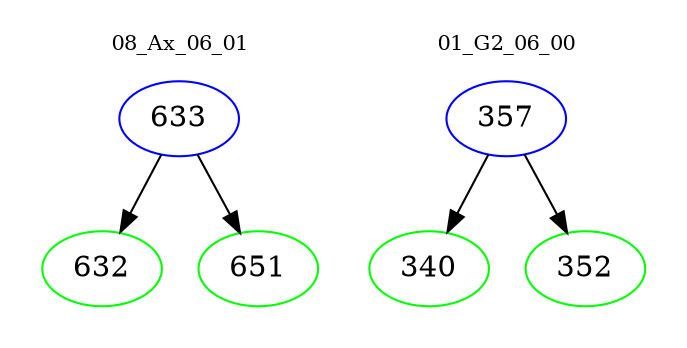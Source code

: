 digraph{
subgraph cluster_0 {
color = white
label = "08_Ax_06_01";
fontsize=10;
T0_633 [label="633", color="blue"]
T0_633 -> T0_632 [color="black"]
T0_632 [label="632", color="green"]
T0_633 -> T0_651 [color="black"]
T0_651 [label="651", color="green"]
}
subgraph cluster_1 {
color = white
label = "01_G2_06_00";
fontsize=10;
T1_357 [label="357", color="blue"]
T1_357 -> T1_340 [color="black"]
T1_340 [label="340", color="green"]
T1_357 -> T1_352 [color="black"]
T1_352 [label="352", color="green"]
}
}
